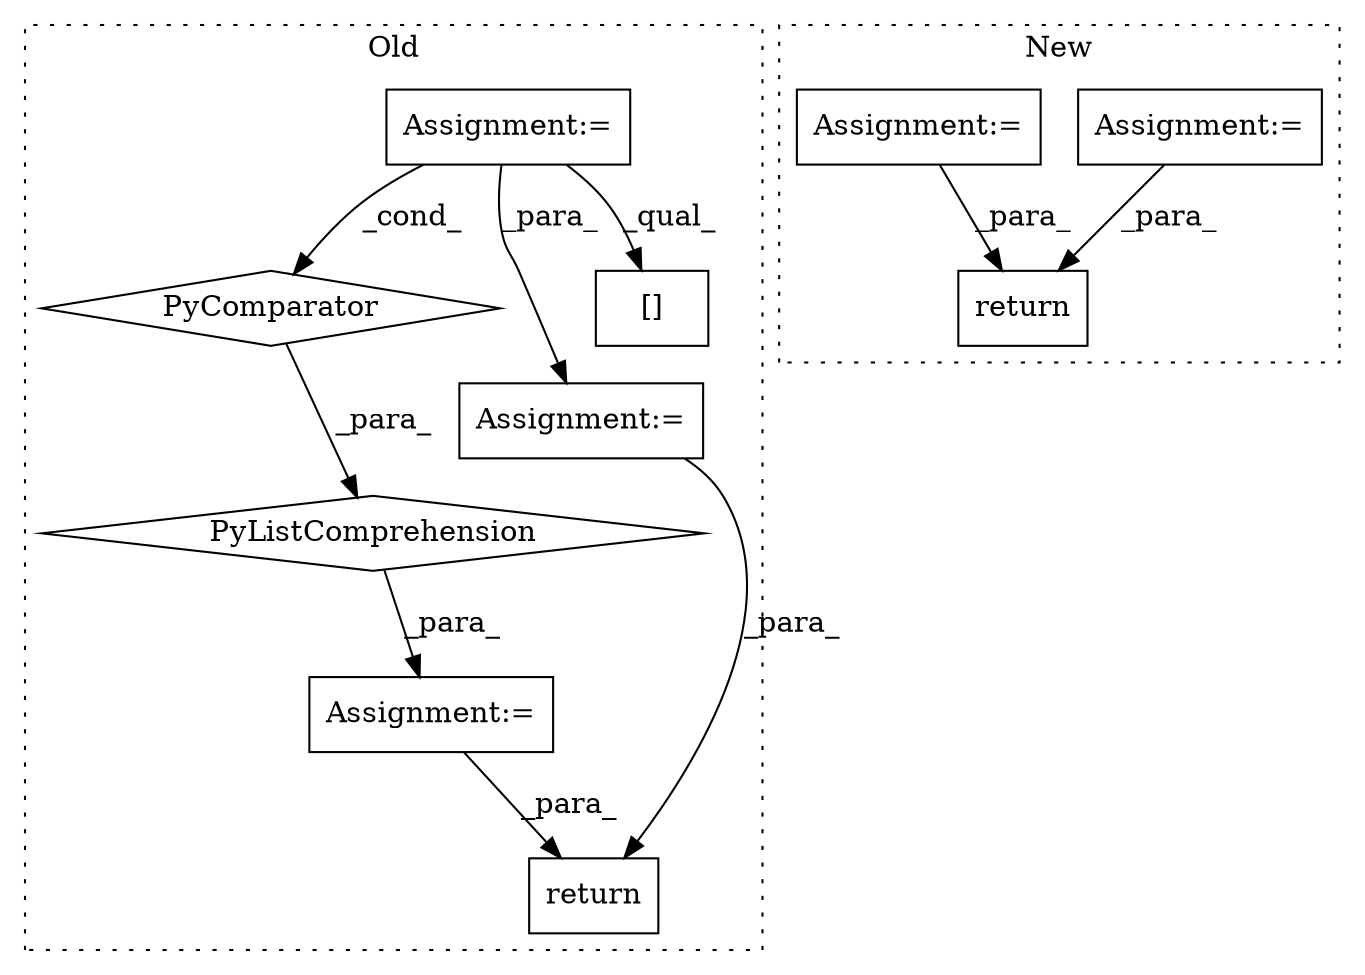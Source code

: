 digraph G {
subgraph cluster0 {
1 [label="PyListComprehension" a="109" s="11038" l="109" shape="diamond"];
3 [label="PyComparator" a="113" s="11109" l="30" shape="diamond"];
4 [label="Assignment:=" a="7" s="10644" l="1" shape="box"];
5 [label="return" a="41" s="11148" l="7" shape="box"];
7 [label="Assignment:=" a="7" s="11020" l="1" shape="box"];
9 [label="Assignment:=" a="7" s="10969" l="30" shape="box"];
10 [label="[]" a="2" s="10761,10772" l="6,1" shape="box"];
label = "Old";
style="dotted";
}
subgraph cluster1 {
2 [label="return" a="41" s="11399" l="7" shape="box"];
6 [label="Assignment:=" a="7" s="11264" l="1" shape="box"];
8 [label="Assignment:=" a="7" s="11178" l="1" shape="box"];
label = "New";
style="dotted";
}
1 -> 7 [label="_para_"];
3 -> 1 [label="_para_"];
4 -> 9 [label="_para_"];
4 -> 3 [label="_cond_"];
4 -> 10 [label="_qual_"];
6 -> 2 [label="_para_"];
7 -> 5 [label="_para_"];
8 -> 2 [label="_para_"];
9 -> 5 [label="_para_"];
}